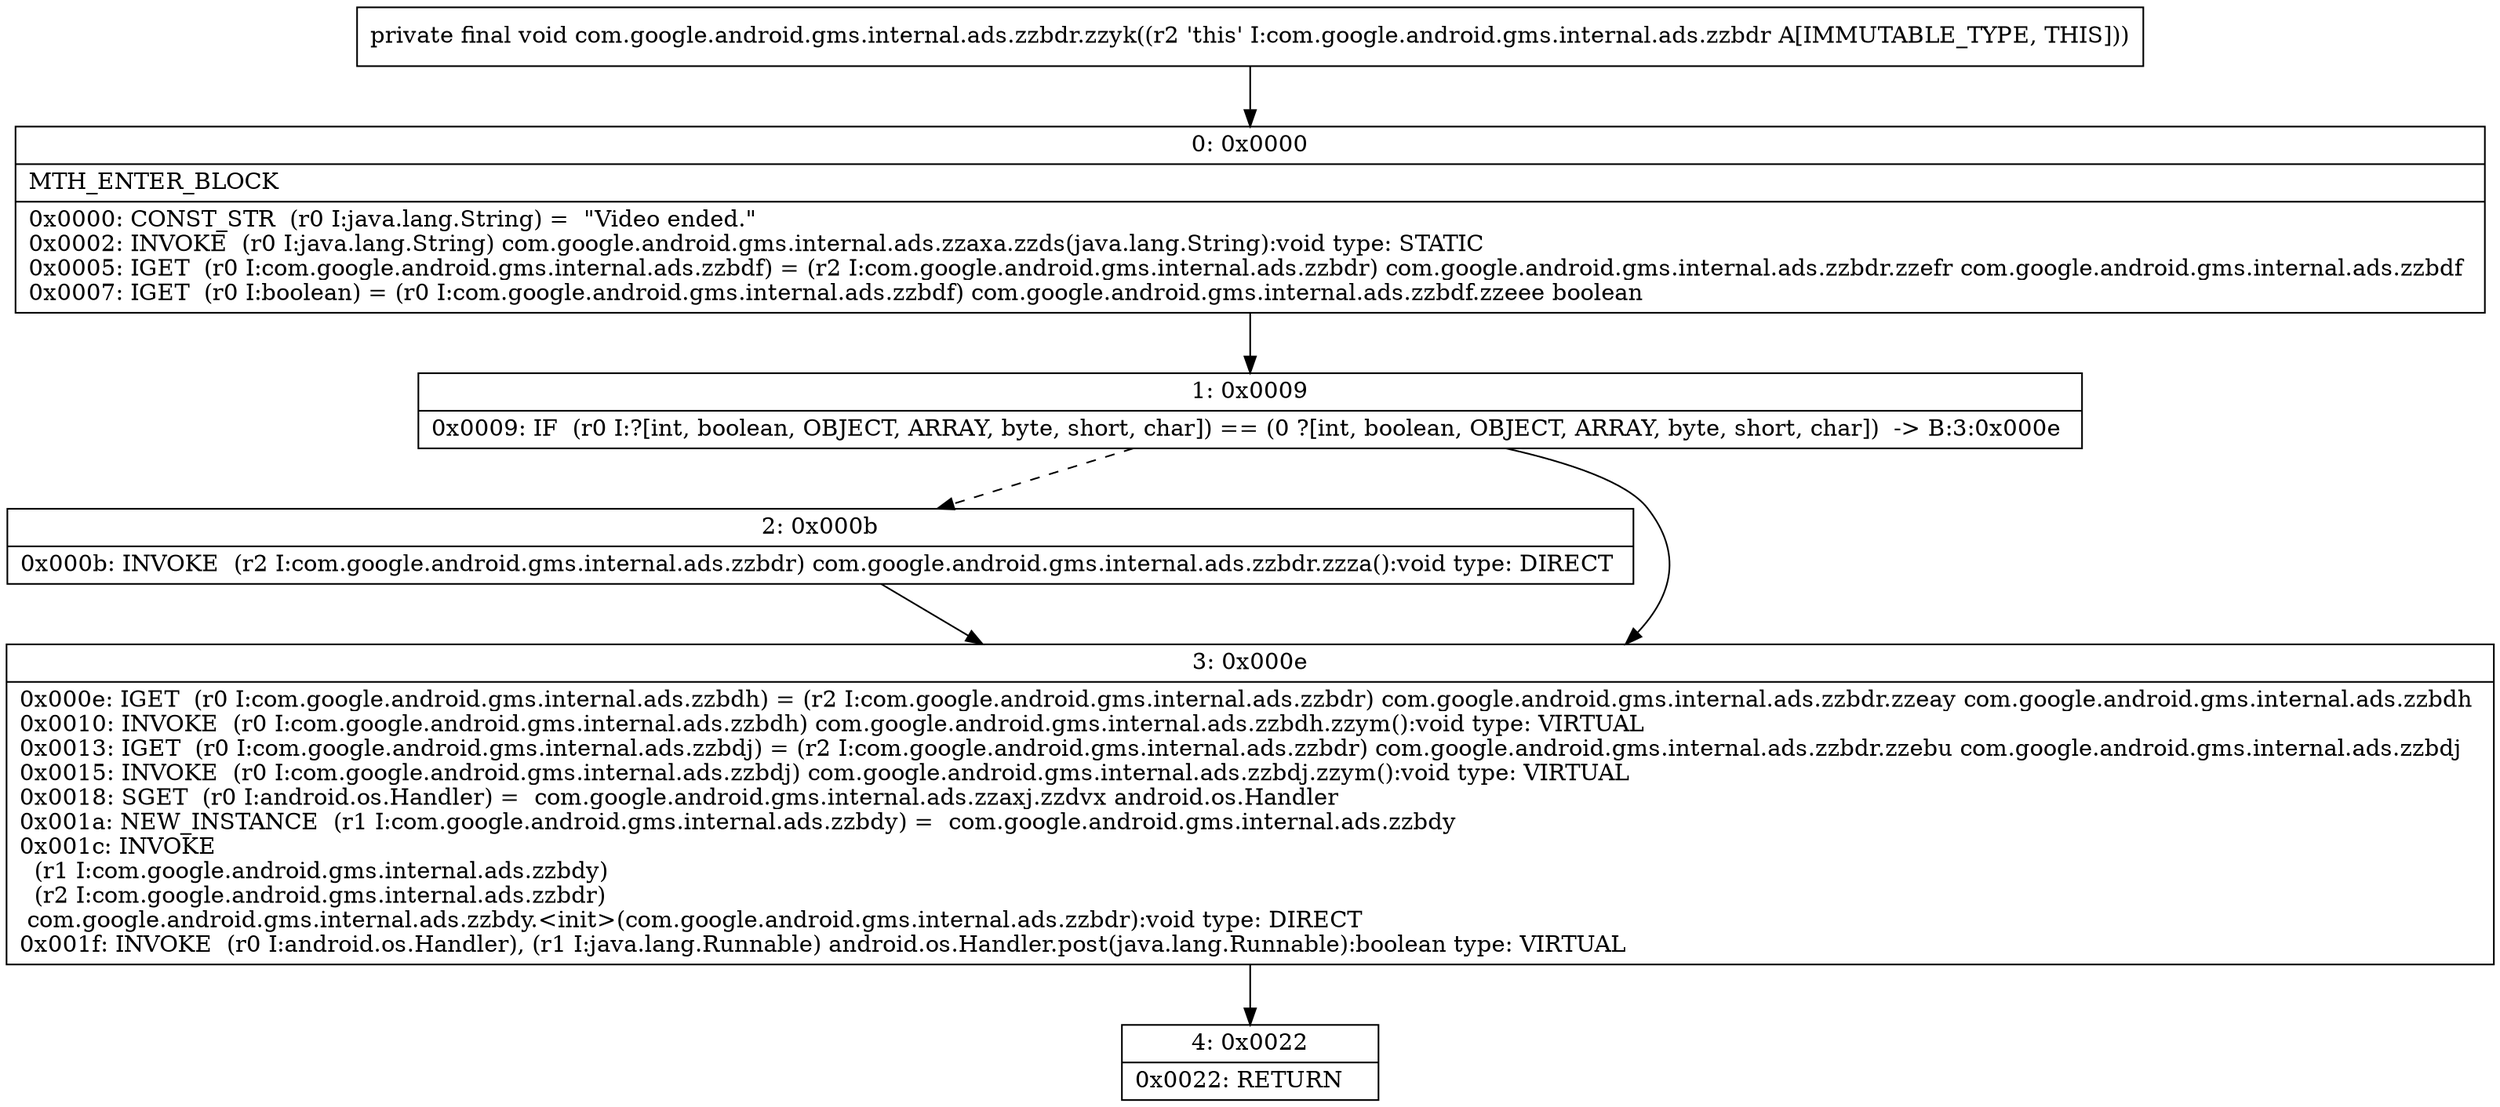 digraph "CFG forcom.google.android.gms.internal.ads.zzbdr.zzyk()V" {
Node_0 [shape=record,label="{0\:\ 0x0000|MTH_ENTER_BLOCK\l|0x0000: CONST_STR  (r0 I:java.lang.String) =  \"Video ended.\" \l0x0002: INVOKE  (r0 I:java.lang.String) com.google.android.gms.internal.ads.zzaxa.zzds(java.lang.String):void type: STATIC \l0x0005: IGET  (r0 I:com.google.android.gms.internal.ads.zzbdf) = (r2 I:com.google.android.gms.internal.ads.zzbdr) com.google.android.gms.internal.ads.zzbdr.zzefr com.google.android.gms.internal.ads.zzbdf \l0x0007: IGET  (r0 I:boolean) = (r0 I:com.google.android.gms.internal.ads.zzbdf) com.google.android.gms.internal.ads.zzbdf.zzeee boolean \l}"];
Node_1 [shape=record,label="{1\:\ 0x0009|0x0009: IF  (r0 I:?[int, boolean, OBJECT, ARRAY, byte, short, char]) == (0 ?[int, boolean, OBJECT, ARRAY, byte, short, char])  \-\> B:3:0x000e \l}"];
Node_2 [shape=record,label="{2\:\ 0x000b|0x000b: INVOKE  (r2 I:com.google.android.gms.internal.ads.zzbdr) com.google.android.gms.internal.ads.zzbdr.zzza():void type: DIRECT \l}"];
Node_3 [shape=record,label="{3\:\ 0x000e|0x000e: IGET  (r0 I:com.google.android.gms.internal.ads.zzbdh) = (r2 I:com.google.android.gms.internal.ads.zzbdr) com.google.android.gms.internal.ads.zzbdr.zzeay com.google.android.gms.internal.ads.zzbdh \l0x0010: INVOKE  (r0 I:com.google.android.gms.internal.ads.zzbdh) com.google.android.gms.internal.ads.zzbdh.zzym():void type: VIRTUAL \l0x0013: IGET  (r0 I:com.google.android.gms.internal.ads.zzbdj) = (r2 I:com.google.android.gms.internal.ads.zzbdr) com.google.android.gms.internal.ads.zzbdr.zzebu com.google.android.gms.internal.ads.zzbdj \l0x0015: INVOKE  (r0 I:com.google.android.gms.internal.ads.zzbdj) com.google.android.gms.internal.ads.zzbdj.zzym():void type: VIRTUAL \l0x0018: SGET  (r0 I:android.os.Handler) =  com.google.android.gms.internal.ads.zzaxj.zzdvx android.os.Handler \l0x001a: NEW_INSTANCE  (r1 I:com.google.android.gms.internal.ads.zzbdy) =  com.google.android.gms.internal.ads.zzbdy \l0x001c: INVOKE  \l  (r1 I:com.google.android.gms.internal.ads.zzbdy)\l  (r2 I:com.google.android.gms.internal.ads.zzbdr)\l com.google.android.gms.internal.ads.zzbdy.\<init\>(com.google.android.gms.internal.ads.zzbdr):void type: DIRECT \l0x001f: INVOKE  (r0 I:android.os.Handler), (r1 I:java.lang.Runnable) android.os.Handler.post(java.lang.Runnable):boolean type: VIRTUAL \l}"];
Node_4 [shape=record,label="{4\:\ 0x0022|0x0022: RETURN   \l}"];
MethodNode[shape=record,label="{private final void com.google.android.gms.internal.ads.zzbdr.zzyk((r2 'this' I:com.google.android.gms.internal.ads.zzbdr A[IMMUTABLE_TYPE, THIS])) }"];
MethodNode -> Node_0;
Node_0 -> Node_1;
Node_1 -> Node_2[style=dashed];
Node_1 -> Node_3;
Node_2 -> Node_3;
Node_3 -> Node_4;
}

